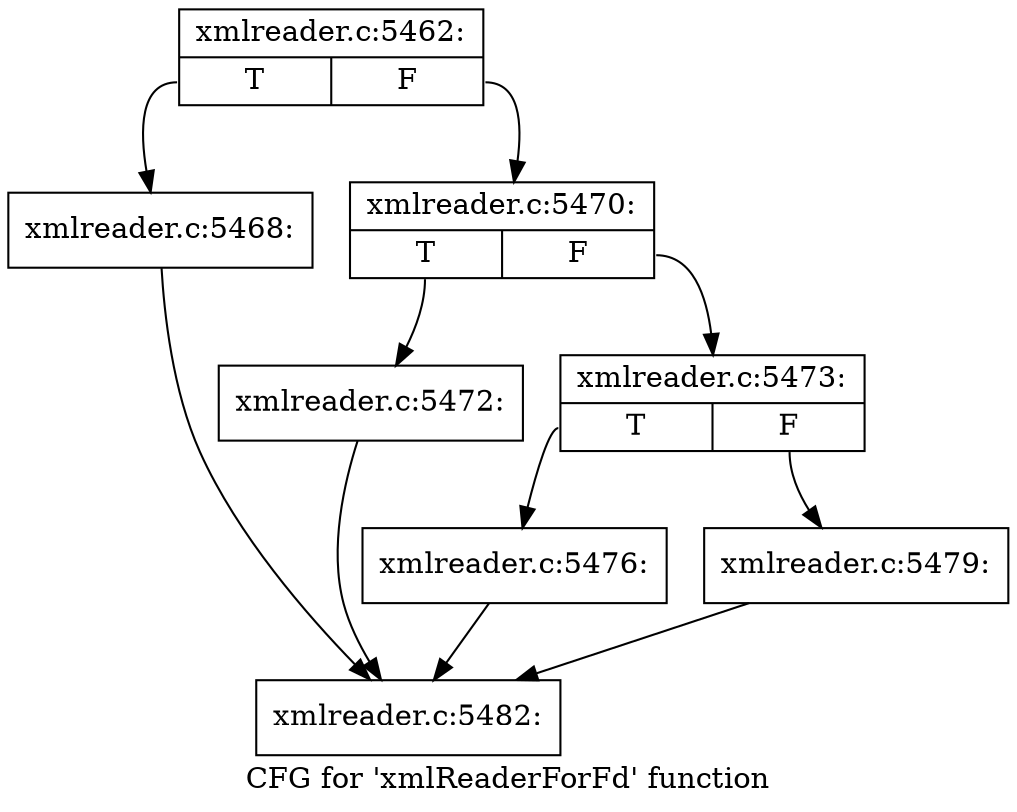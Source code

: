 digraph "CFG for 'xmlReaderForFd' function" {
	label="CFG for 'xmlReaderForFd' function";

	Node0x491b2e0 [shape=record,label="{xmlreader.c:5462:|{<s0>T|<s1>F}}"];
	Node0x491b2e0:s0 -> Node0x49233f0;
	Node0x491b2e0:s1 -> Node0x4923440;
	Node0x49233f0 [shape=record,label="{xmlreader.c:5468:}"];
	Node0x49233f0 -> Node0x4922150;
	Node0x4923440 [shape=record,label="{xmlreader.c:5470:|{<s0>T|<s1>F}}"];
	Node0x4923440:s0 -> Node0x4924140;
	Node0x4923440:s1 -> Node0x49244e0;
	Node0x4924140 [shape=record,label="{xmlreader.c:5472:}"];
	Node0x4924140 -> Node0x4922150;
	Node0x49244e0 [shape=record,label="{xmlreader.c:5473:|{<s0>T|<s1>F}}"];
	Node0x49244e0:s0 -> Node0x4924b70;
	Node0x49244e0:s1 -> Node0x4924bc0;
	Node0x4924b70 [shape=record,label="{xmlreader.c:5476:}"];
	Node0x4924b70 -> Node0x4922150;
	Node0x4924bc0 [shape=record,label="{xmlreader.c:5479:}"];
	Node0x4924bc0 -> Node0x4922150;
	Node0x4922150 [shape=record,label="{xmlreader.c:5482:}"];
}
